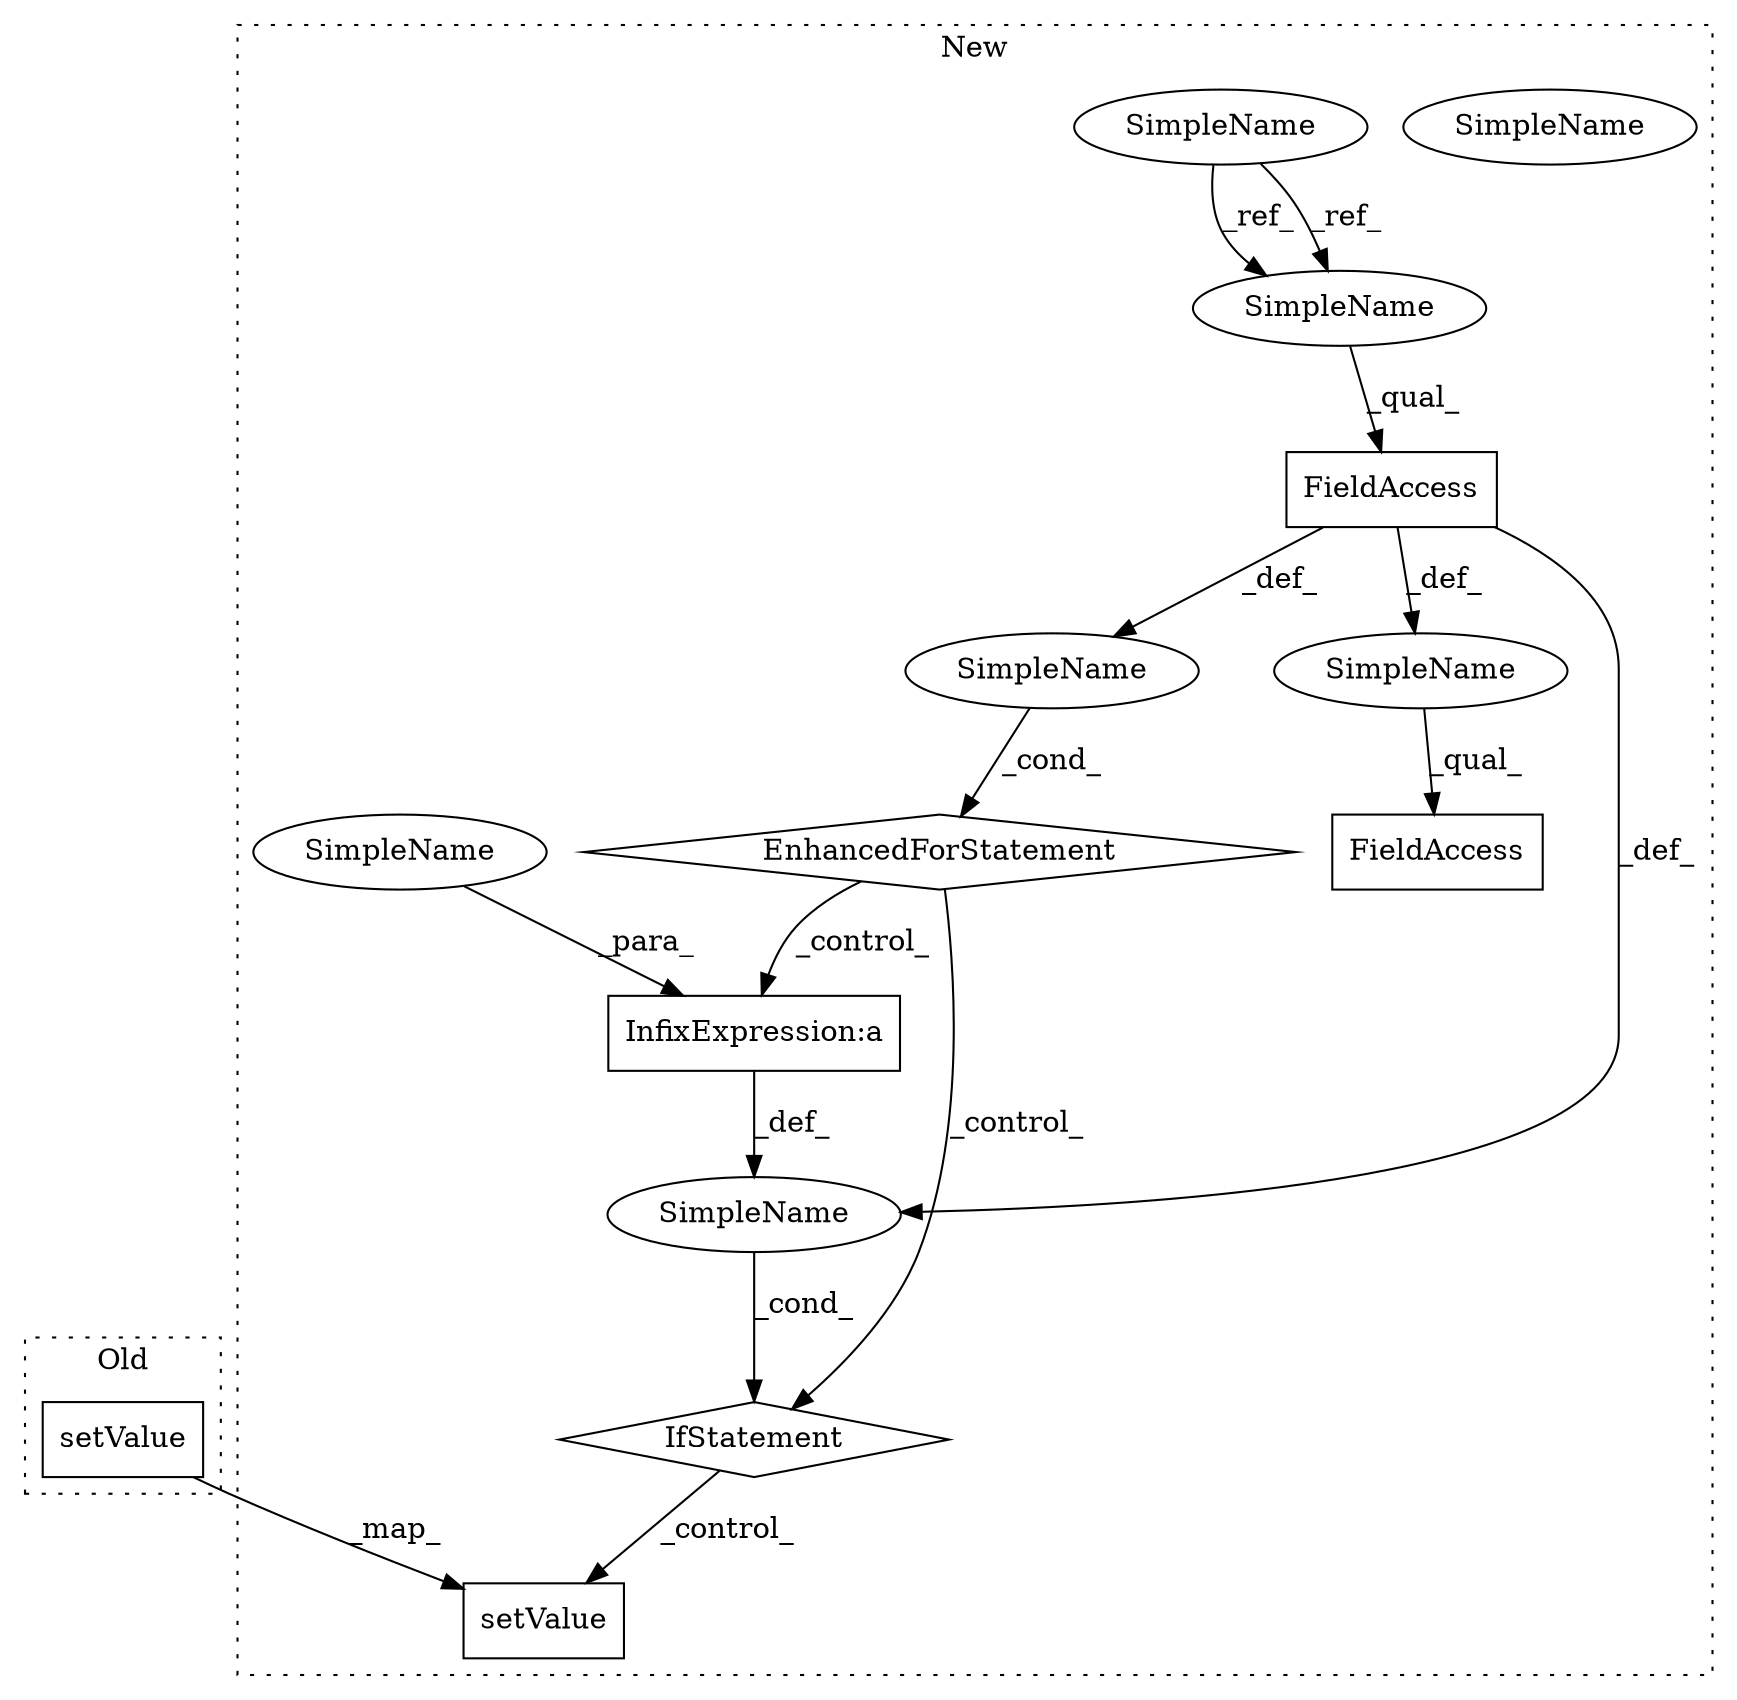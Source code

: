 digraph G {
subgraph cluster0 {
1 [label="setValue" a="32" s="7884,7904" l="9,1" shape="box"];
label = "Old";
style="dotted";
}
subgraph cluster1 {
2 [label="setValue" a="32" s="9218,9275" l="9,1" shape="box"];
3 [label="SimpleName" a="42" s="" l="" shape="ellipse"];
4 [label="IfStatement" a="25" s="8898,8983" l="10,2" shape="diamond"];
5 [label="FieldAccess" a="22" s="8865" l="23" shape="box"];
6 [label="SimpleName" a="42" s="8865" l="4" shape="ellipse"];
7 [label="SimpleName" a="42" s="" l="" shape="ellipse"];
8 [label="FieldAccess" a="22" s="8908" l="21" shape="box"];
9 [label="SimpleName" a="42" s="8494" l="4" shape="ellipse"];
10 [label="EnhancedForStatement" a="70" s="8794,8888" l="53,2" shape="diamond"];
11 [label="SimpleName" a="42" s="8854" l="8" shape="ellipse"];
12 [label="InfixExpression:a" a="27" s="8959" l="3" shape="box"];
13 [label="SimpleName" a="42" s="" l="" shape="ellipse"];
14 [label="SimpleName" a="42" s="8865" l="4" shape="ellipse"];
label = "New";
style="dotted";
}
1 -> 2 [label="_map_"];
3 -> 4 [label="_cond_"];
4 -> 2 [label="_control_"];
5 -> 7 [label="_def_"];
5 -> 3 [label="_def_"];
5 -> 11 [label="_def_"];
7 -> 8 [label="_qual_"];
9 -> 14 [label="_ref_"];
9 -> 14 [label="_ref_"];
10 -> 12 [label="_control_"];
10 -> 4 [label="_control_"];
11 -> 10 [label="_cond_"];
12 -> 3 [label="_def_"];
13 -> 12 [label="_para_"];
14 -> 5 [label="_qual_"];
}
